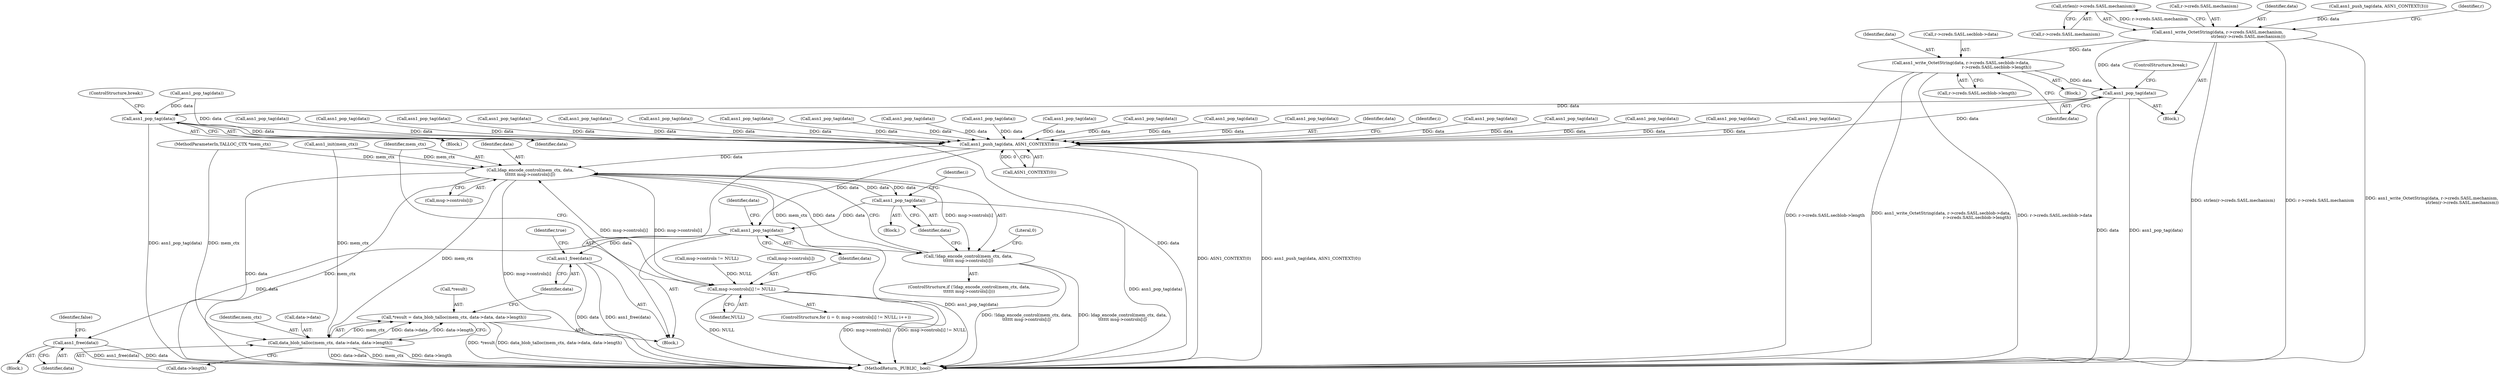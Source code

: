 digraph "0_samba_530d50a1abdcdf4d1775652d4c456c1274d83d8d@pointer" {
"1000212" [label="(Call,strlen(r->creds.SASL.mechanism))"];
"1000203" [label="(Call,asn1_write_OctetString(data, r->creds.SASL.mechanism,\n                                              strlen(r->creds.SASL.mechanism)))"];
"1000229" [label="(Call,asn1_write_OctetString(data, r->creds.SASL.secblob->data,\n                                                      r->creds.SASL.secblob->length))"];
"1000249" [label="(Call,asn1_pop_tag(data))"];
"1000255" [label="(Call,asn1_pop_tag(data))"];
"1001216" [label="(Call,asn1_push_tag(data, ASN1_CONTEXT(0)))"];
"1001236" [label="(Call,ldap_encode_control(mem_ctx, data,\n\t\t\t\t\t\t msg->controls[i]))"];
"1001224" [label="(Call,msg->controls[i] != NULL)"];
"1001235" [label="(Call,!ldap_encode_control(mem_ctx, data,\n\t\t\t\t\t\t msg->controls[i]))"];
"1001259" [label="(Call,asn1_pop_tag(data))"];
"1001261" [label="(Call,asn1_pop_tag(data))"];
"1001268" [label="(Call,asn1_free(data))"];
"1001283" [label="(Call,asn1_free(data))"];
"1001275" [label="(Call,data_blob_talloc(mem_ctx, data->data, data->length))"];
"1001272" [label="(Call,*result = data_blob_talloc(mem_ctx, data->data, data->length))"];
"1001225" [label="(Call,msg->controls[i])"];
"1000782" [label="(Call,asn1_pop_tag(data))"];
"1000296" [label="(Call,asn1_pop_tag(data))"];
"1001232" [label="(Identifier,i)"];
"1001284" [label="(Identifier,data)"];
"1000674" [label="(Call,asn1_pop_tag(data))"];
"1000249" [label="(Call,asn1_pop_tag(data))"];
"1000230" [label="(Identifier,data)"];
"1000507" [label="(Call,asn1_pop_tag(data))"];
"1001268" [label="(Call,asn1_free(data))"];
"1000205" [label="(Call,r->creds.SASL.mechanism)"];
"1000307" [label="(Call,asn1_pop_tag(data))"];
"1001286" [label="(Identifier,true)"];
"1000176" [label="(Block,)"];
"1000251" [label="(ControlStructure,break;)"];
"1001280" [label="(Call,data->length)"];
"1000857" [label="(Call,asn1_pop_tag(data))"];
"1000231" [label="(Call,r->creds.SASL.secblob->data)"];
"1000999" [label="(Call,asn1_pop_tag(data))"];
"1001210" [label="(Call,msg->controls != NULL)"];
"1001234" [label="(ControlStructure,if (!ldap_encode_control(mem_ctx, data,\n\t\t\t\t\t\t msg->controls[i])))"];
"1001277" [label="(Call,data->data)"];
"1000530" [label="(Call,asn1_pop_tag(data))"];
"1001237" [label="(Identifier,mem_ctx)"];
"1001283" [label="(Call,asn1_free(data))"];
"1001260" [label="(Identifier,data)"];
"1001267" [label="(Block,)"];
"1001273" [label="(Call,*result)"];
"1000213" [label="(Call,r->creds.SASL.mechanism)"];
"1000228" [label="(Block,)"];
"1000256" [label="(Identifier,data)"];
"1000920" [label="(Call,asn1_pop_tag(data))"];
"1001076" [label="(Call,asn1_pop_tag(data))"];
"1000111" [label="(Call,asn1_init(mem_ctx))"];
"1001134" [label="(Call,asn1_pop_tag(data))"];
"1000135" [label="(Block,)"];
"1000204" [label="(Identifier,data)"];
"1000651" [label="(Call,asn1_pop_tag(data))"];
"1000203" [label="(Call,asn1_write_OctetString(data, r->creds.SASL.mechanism,\n                                              strlen(r->creds.SASL.mechanism)))"];
"1000943" [label="(Call,asn1_pop_tag(data))"];
"1000805" [label="(Call,asn1_pop_tag(data))"];
"1001236" [label="(Call,ldap_encode_control(mem_ctx, data,\n\t\t\t\t\t\t msg->controls[i]))"];
"1001247" [label="(Literal,0)"];
"1001271" [label="(Identifier,false)"];
"1001047" [label="(Call,asn1_pop_tag(data))"];
"1001238" [label="(Identifier,data)"];
"1001235" [label="(Call,!ldap_encode_control(mem_ctx, data,\n\t\t\t\t\t\t msg->controls[i]))"];
"1001276" [label="(Identifier,mem_ctx)"];
"1001215" [label="(Block,)"];
"1001220" [label="(ControlStructure,for (i = 0; msg->controls[i] != NULL; i++))"];
"1000212" [label="(Call,strlen(r->creds.SASL.mechanism))"];
"1001320" [label="(MethodReturn,_PUBLIC_ bool)"];
"1000229" [label="(Call,asn1_write_OctetString(data, r->creds.SASL.secblob->data,\n                                                      r->creds.SASL.secblob->length))"];
"1001216" [label="(Call,asn1_push_tag(data, ASN1_CONTEXT(0)))"];
"1000257" [label="(ControlStructure,break;)"];
"1001265" [label="(Identifier,data)"];
"1000195" [label="(Call,asn1_pop_tag(data))"];
"1001022" [label="(Call,asn1_pop_tag(data))"];
"1000250" [label="(Identifier,data)"];
"1001203" [label="(Call,asn1_pop_tag(data))"];
"1000834" [label="(Call,asn1_pop_tag(data))"];
"1001217" [label="(Identifier,data)"];
"1001222" [label="(Identifier,i)"];
"1001272" [label="(Call,*result = data_blob_talloc(mem_ctx, data->data, data->length))"];
"1000199" [label="(Call,asn1_push_tag(data, ASN1_CONTEXT(3)))"];
"1001239" [label="(Call,msg->controls[i])"];
"1001230" [label="(Identifier,NULL)"];
"1000106" [label="(MethodParameterIn,TALLOC_CTX *mem_ctx)"];
"1000240" [label="(Call,r->creds.SASL.secblob->length)"];
"1001233" [label="(Block,)"];
"1001275" [label="(Call,data_blob_talloc(mem_ctx, data->data, data->length))"];
"1000402" [label="(Call,asn1_pop_tag(data))"];
"1000224" [label="(Identifier,r)"];
"1001261" [label="(Call,asn1_pop_tag(data))"];
"1001259" [label="(Call,asn1_pop_tag(data))"];
"1001262" [label="(Identifier,data)"];
"1001269" [label="(Identifier,data)"];
"1001224" [label="(Call,msg->controls[i] != NULL)"];
"1001218" [label="(Call,ASN1_CONTEXT(0))"];
"1000255" [label="(Call,asn1_pop_tag(data))"];
"1000212" -> "1000203"  [label="AST: "];
"1000212" -> "1000213"  [label="CFG: "];
"1000213" -> "1000212"  [label="AST: "];
"1000203" -> "1000212"  [label="CFG: "];
"1000212" -> "1000203"  [label="DDG: r->creds.SASL.mechanism"];
"1000203" -> "1000176"  [label="AST: "];
"1000204" -> "1000203"  [label="AST: "];
"1000205" -> "1000203"  [label="AST: "];
"1000224" -> "1000203"  [label="CFG: "];
"1000203" -> "1001320"  [label="DDG: asn1_write_OctetString(data, r->creds.SASL.mechanism,\n                                              strlen(r->creds.SASL.mechanism))"];
"1000203" -> "1001320"  [label="DDG: strlen(r->creds.SASL.mechanism)"];
"1000203" -> "1001320"  [label="DDG: r->creds.SASL.mechanism"];
"1000199" -> "1000203"  [label="DDG: data"];
"1000203" -> "1000229"  [label="DDG: data"];
"1000203" -> "1000249"  [label="DDG: data"];
"1000229" -> "1000228"  [label="AST: "];
"1000229" -> "1000240"  [label="CFG: "];
"1000230" -> "1000229"  [label="AST: "];
"1000231" -> "1000229"  [label="AST: "];
"1000240" -> "1000229"  [label="AST: "];
"1000250" -> "1000229"  [label="CFG: "];
"1000229" -> "1001320"  [label="DDG: r->creds.SASL.secblob->length"];
"1000229" -> "1001320"  [label="DDG: asn1_write_OctetString(data, r->creds.SASL.secblob->data,\n                                                      r->creds.SASL.secblob->length)"];
"1000229" -> "1001320"  [label="DDG: r->creds.SASL.secblob->data"];
"1000229" -> "1000249"  [label="DDG: data"];
"1000249" -> "1000176"  [label="AST: "];
"1000249" -> "1000250"  [label="CFG: "];
"1000250" -> "1000249"  [label="AST: "];
"1000251" -> "1000249"  [label="CFG: "];
"1000249" -> "1001320"  [label="DDG: data"];
"1000249" -> "1001320"  [label="DDG: asn1_pop_tag(data)"];
"1000249" -> "1000255"  [label="DDG: data"];
"1000249" -> "1001216"  [label="DDG: data"];
"1000255" -> "1000135"  [label="AST: "];
"1000255" -> "1000256"  [label="CFG: "];
"1000256" -> "1000255"  [label="AST: "];
"1000257" -> "1000255"  [label="CFG: "];
"1000255" -> "1001320"  [label="DDG: asn1_pop_tag(data)"];
"1000255" -> "1001320"  [label="DDG: data"];
"1000195" -> "1000255"  [label="DDG: data"];
"1000255" -> "1001216"  [label="DDG: data"];
"1001216" -> "1001215"  [label="AST: "];
"1001216" -> "1001218"  [label="CFG: "];
"1001217" -> "1001216"  [label="AST: "];
"1001218" -> "1001216"  [label="AST: "];
"1001222" -> "1001216"  [label="CFG: "];
"1001216" -> "1001320"  [label="DDG: ASN1_CONTEXT(0)"];
"1001216" -> "1001320"  [label="DDG: asn1_push_tag(data, ASN1_CONTEXT(0))"];
"1000857" -> "1001216"  [label="DDG: data"];
"1001134" -> "1001216"  [label="DDG: data"];
"1000805" -> "1001216"  [label="DDG: data"];
"1001047" -> "1001216"  [label="DDG: data"];
"1000530" -> "1001216"  [label="DDG: data"];
"1000651" -> "1001216"  [label="DDG: data"];
"1000674" -> "1001216"  [label="DDG: data"];
"1001203" -> "1001216"  [label="DDG: data"];
"1000296" -> "1001216"  [label="DDG: data"];
"1000782" -> "1001216"  [label="DDG: data"];
"1000920" -> "1001216"  [label="DDG: data"];
"1000834" -> "1001216"  [label="DDG: data"];
"1000402" -> "1001216"  [label="DDG: data"];
"1001076" -> "1001216"  [label="DDG: data"];
"1000943" -> "1001216"  [label="DDG: data"];
"1001022" -> "1001216"  [label="DDG: data"];
"1000307" -> "1001216"  [label="DDG: data"];
"1000195" -> "1001216"  [label="DDG: data"];
"1000507" -> "1001216"  [label="DDG: data"];
"1000999" -> "1001216"  [label="DDG: data"];
"1001218" -> "1001216"  [label="DDG: 0"];
"1001216" -> "1001236"  [label="DDG: data"];
"1001216" -> "1001261"  [label="DDG: data"];
"1001236" -> "1001235"  [label="AST: "];
"1001236" -> "1001239"  [label="CFG: "];
"1001237" -> "1001236"  [label="AST: "];
"1001238" -> "1001236"  [label="AST: "];
"1001239" -> "1001236"  [label="AST: "];
"1001235" -> "1001236"  [label="CFG: "];
"1001236" -> "1001320"  [label="DDG: msg->controls[i]"];
"1001236" -> "1001320"  [label="DDG: data"];
"1001236" -> "1001320"  [label="DDG: mem_ctx"];
"1001236" -> "1001224"  [label="DDG: msg->controls[i]"];
"1001236" -> "1001235"  [label="DDG: mem_ctx"];
"1001236" -> "1001235"  [label="DDG: data"];
"1001236" -> "1001235"  [label="DDG: msg->controls[i]"];
"1000111" -> "1001236"  [label="DDG: mem_ctx"];
"1000106" -> "1001236"  [label="DDG: mem_ctx"];
"1001259" -> "1001236"  [label="DDG: data"];
"1001224" -> "1001236"  [label="DDG: msg->controls[i]"];
"1001236" -> "1001259"  [label="DDG: data"];
"1001236" -> "1001275"  [label="DDG: mem_ctx"];
"1001224" -> "1001220"  [label="AST: "];
"1001224" -> "1001230"  [label="CFG: "];
"1001225" -> "1001224"  [label="AST: "];
"1001230" -> "1001224"  [label="AST: "];
"1001237" -> "1001224"  [label="CFG: "];
"1001262" -> "1001224"  [label="CFG: "];
"1001224" -> "1001320"  [label="DDG: NULL"];
"1001224" -> "1001320"  [label="DDG: msg->controls[i]"];
"1001224" -> "1001320"  [label="DDG: msg->controls[i] != NULL"];
"1001210" -> "1001224"  [label="DDG: NULL"];
"1001235" -> "1001234"  [label="AST: "];
"1001247" -> "1001235"  [label="CFG: "];
"1001260" -> "1001235"  [label="CFG: "];
"1001235" -> "1001320"  [label="DDG: !ldap_encode_control(mem_ctx, data,\n\t\t\t\t\t\t msg->controls[i])"];
"1001235" -> "1001320"  [label="DDG: ldap_encode_control(mem_ctx, data,\n\t\t\t\t\t\t msg->controls[i])"];
"1001259" -> "1001233"  [label="AST: "];
"1001259" -> "1001260"  [label="CFG: "];
"1001260" -> "1001259"  [label="AST: "];
"1001232" -> "1001259"  [label="CFG: "];
"1001259" -> "1001320"  [label="DDG: asn1_pop_tag(data)"];
"1001259" -> "1001261"  [label="DDG: data"];
"1001261" -> "1001215"  [label="AST: "];
"1001261" -> "1001262"  [label="CFG: "];
"1001262" -> "1001261"  [label="AST: "];
"1001265" -> "1001261"  [label="CFG: "];
"1001261" -> "1001320"  [label="DDG: asn1_pop_tag(data)"];
"1001261" -> "1001268"  [label="DDG: data"];
"1001261" -> "1001283"  [label="DDG: data"];
"1001268" -> "1001267"  [label="AST: "];
"1001268" -> "1001269"  [label="CFG: "];
"1001269" -> "1001268"  [label="AST: "];
"1001271" -> "1001268"  [label="CFG: "];
"1001268" -> "1001320"  [label="DDG: asn1_free(data)"];
"1001268" -> "1001320"  [label="DDG: data"];
"1001283" -> "1001215"  [label="AST: "];
"1001283" -> "1001284"  [label="CFG: "];
"1001284" -> "1001283"  [label="AST: "];
"1001286" -> "1001283"  [label="CFG: "];
"1001283" -> "1001320"  [label="DDG: asn1_free(data)"];
"1001283" -> "1001320"  [label="DDG: data"];
"1001275" -> "1001272"  [label="AST: "];
"1001275" -> "1001280"  [label="CFG: "];
"1001276" -> "1001275"  [label="AST: "];
"1001277" -> "1001275"  [label="AST: "];
"1001280" -> "1001275"  [label="AST: "];
"1001272" -> "1001275"  [label="CFG: "];
"1001275" -> "1001320"  [label="DDG: data->length"];
"1001275" -> "1001320"  [label="DDG: data->data"];
"1001275" -> "1001320"  [label="DDG: mem_ctx"];
"1001275" -> "1001272"  [label="DDG: mem_ctx"];
"1001275" -> "1001272"  [label="DDG: data->data"];
"1001275" -> "1001272"  [label="DDG: data->length"];
"1000111" -> "1001275"  [label="DDG: mem_ctx"];
"1000106" -> "1001275"  [label="DDG: mem_ctx"];
"1001272" -> "1001215"  [label="AST: "];
"1001273" -> "1001272"  [label="AST: "];
"1001284" -> "1001272"  [label="CFG: "];
"1001272" -> "1001320"  [label="DDG: data_blob_talloc(mem_ctx, data->data, data->length)"];
"1001272" -> "1001320"  [label="DDG: *result"];
}
